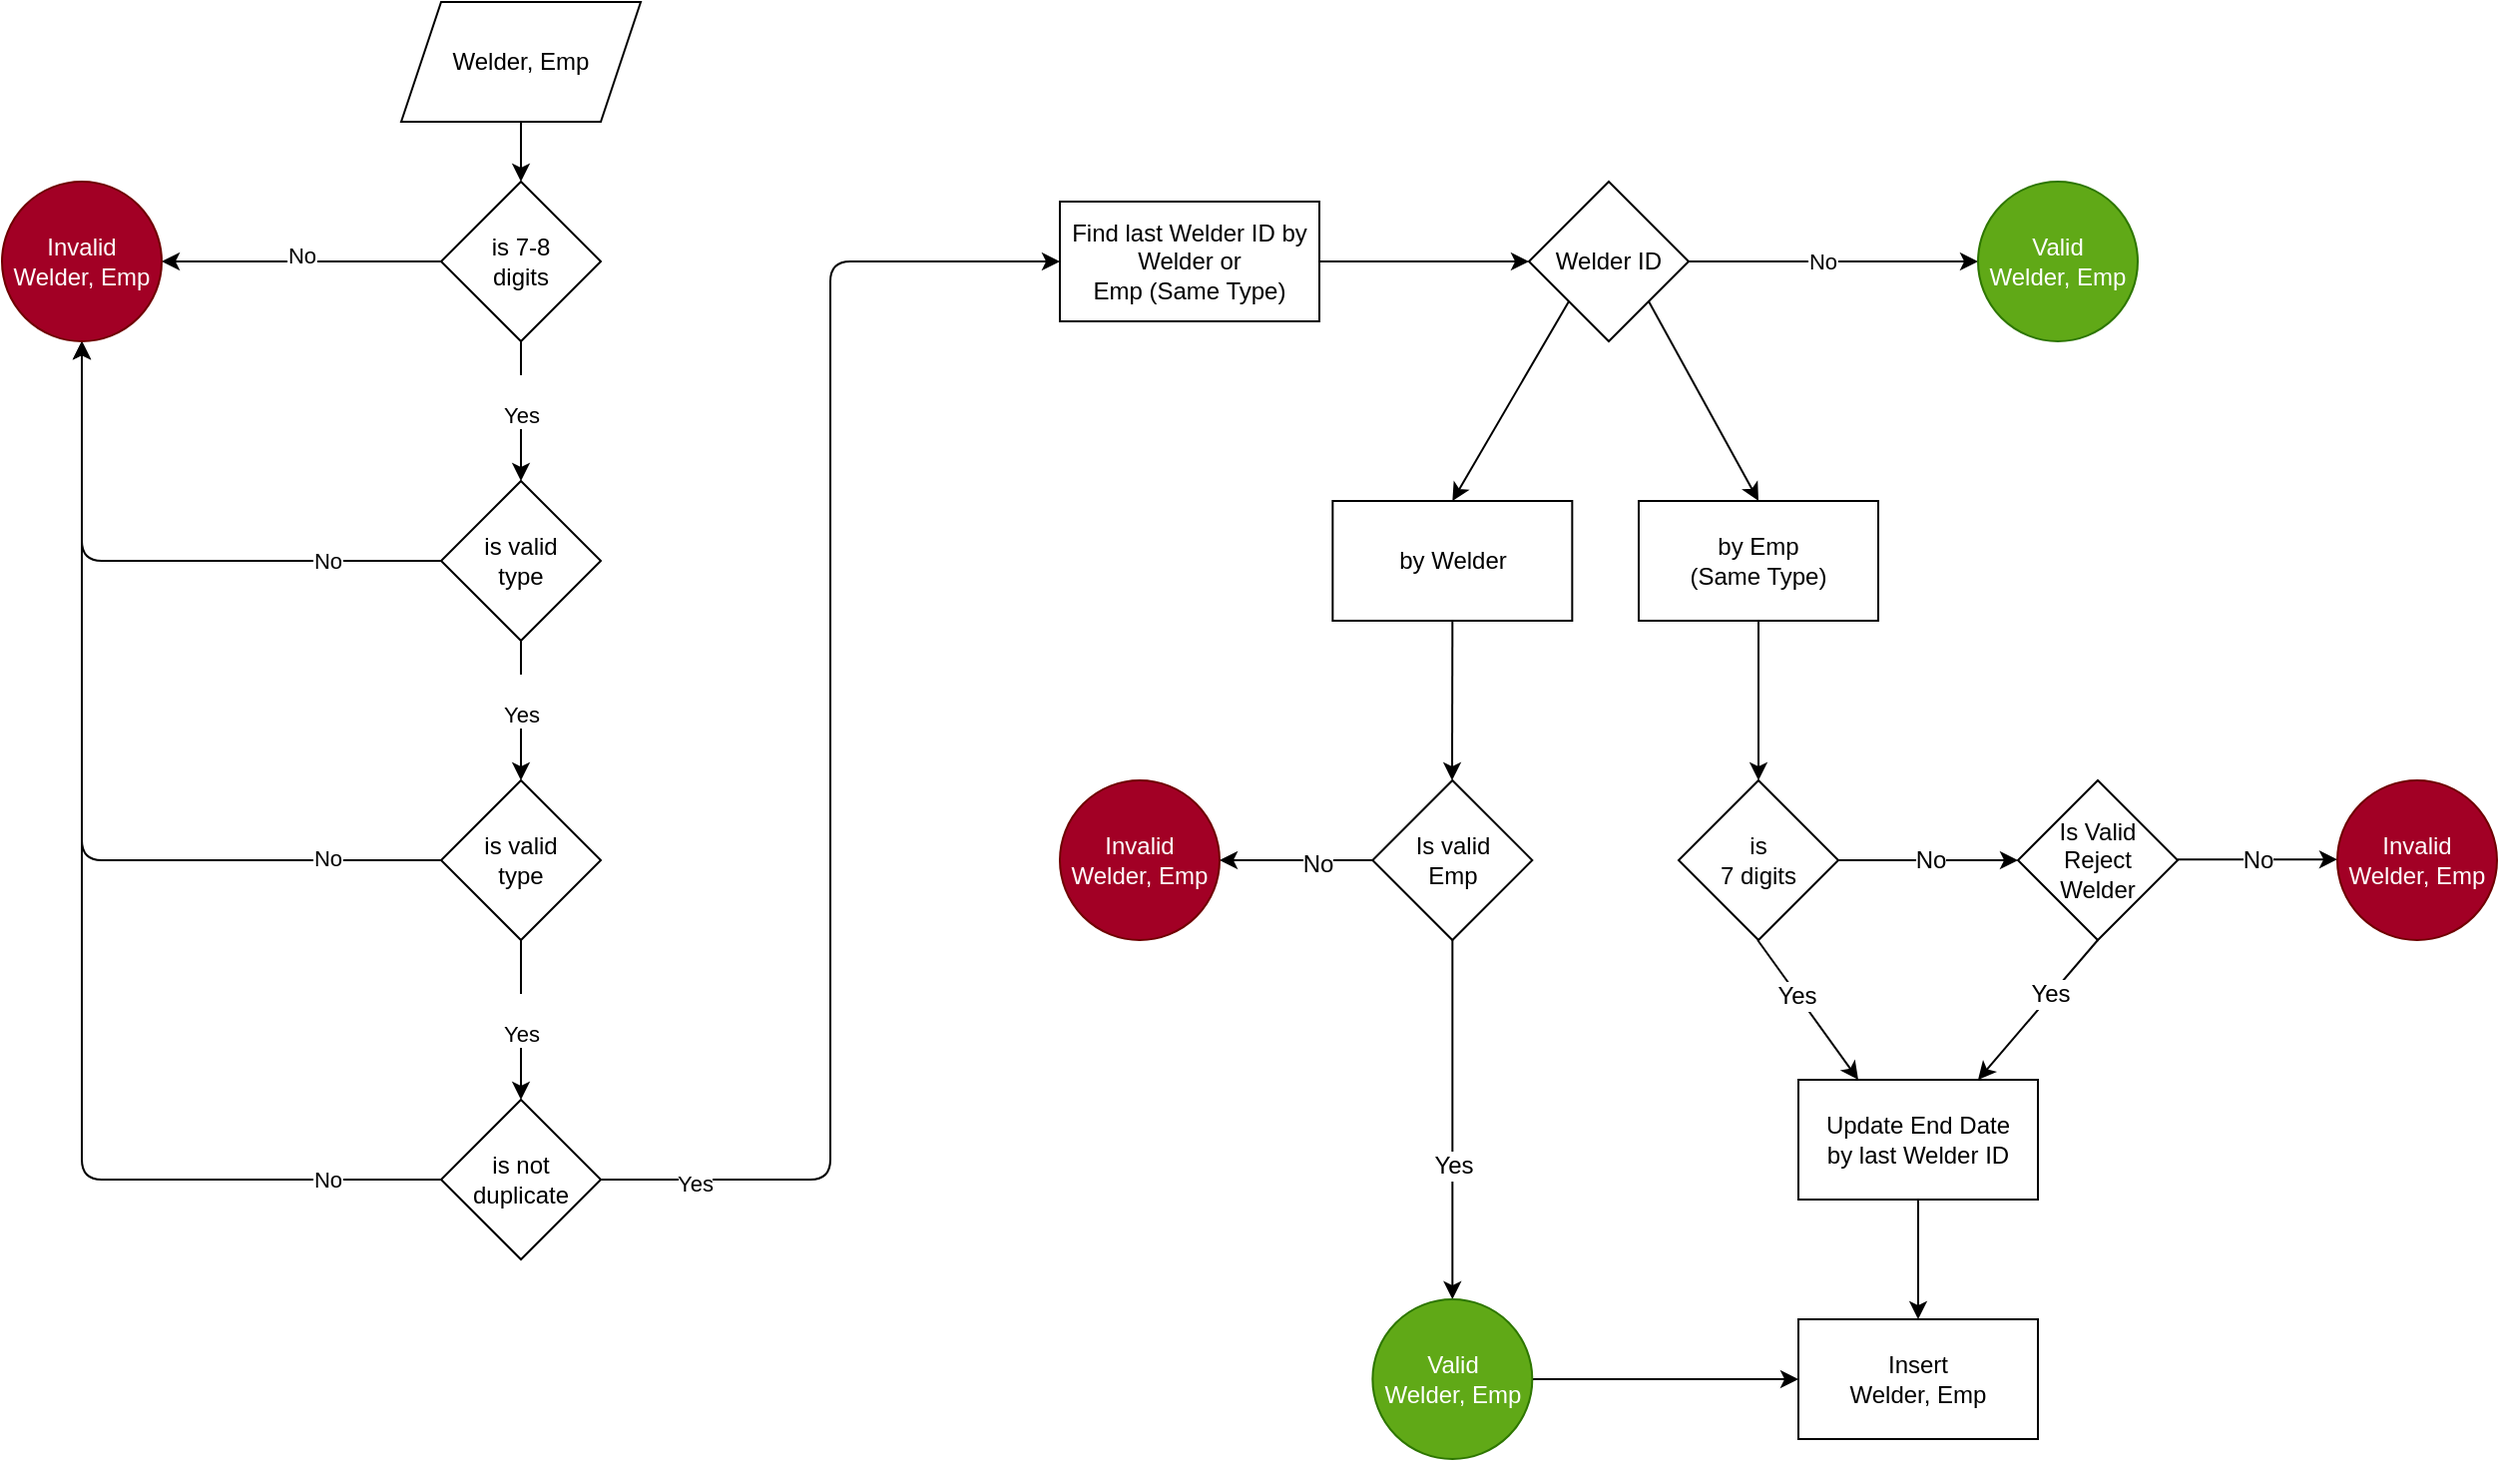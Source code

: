 <mxfile>
    <diagram id="gVT8hBkOPq-GDgyE2YOR" name="Page-1">
        <mxGraphModel dx="1980" dy="1120" grid="1" gridSize="10" guides="1" tooltips="1" connect="1" arrows="1" fold="1" page="1" pageScale="1" pageWidth="1654" pageHeight="1169" math="0" shadow="0">
            <root>
                <mxCell id="0"/>
                <mxCell id="1" parent="0"/>
                <mxCell id="5" value="" style="edgeStyle=none;html=1;" edge="1" parent="1" source="2" target="4">
                    <mxGeometry relative="1" as="geometry"/>
                </mxCell>
                <mxCell id="2" value="Welder, Emp" style="shape=parallelogram;perimeter=parallelogramPerimeter;whiteSpace=wrap;html=1;fixedSize=1;" vertex="1" parent="1">
                    <mxGeometry x="402" y="110" width="120" height="60" as="geometry"/>
                </mxCell>
                <mxCell id="15" value="&lt;br&gt;Yes" style="edgeStyle=none;html=1;" edge="1" parent="1" source="4" target="8">
                    <mxGeometry x="-0.143" relative="1" as="geometry">
                        <mxPoint x="462" y="300" as="targetPoint"/>
                        <mxPoint as="offset"/>
                    </mxGeometry>
                </mxCell>
                <mxCell id="19" value="&lt;br&gt;No" style="edgeStyle=none;html=1;exitX=0;exitY=0.5;exitDx=0;exitDy=0;entryX=1;entryY=0.5;entryDx=0;entryDy=0;" edge="1" parent="1" source="4" target="90">
                    <mxGeometry y="-10" relative="1" as="geometry">
                        <mxPoint as="offset"/>
                    </mxGeometry>
                </mxCell>
                <mxCell id="4" value="is 7-8&lt;br&gt;digits" style="rhombus;whiteSpace=wrap;html=1;" vertex="1" parent="1">
                    <mxGeometry x="422" y="200" width="80" height="80" as="geometry"/>
                </mxCell>
                <mxCell id="20" style="edgeStyle=none;html=1;exitX=0;exitY=0.5;exitDx=0;exitDy=0;entryX=0.5;entryY=1;entryDx=0;entryDy=0;" edge="1" parent="1" source="8" target="90">
                    <mxGeometry relative="1" as="geometry">
                        <Array as="points">
                            <mxPoint x="242" y="390"/>
                        </Array>
                    </mxGeometry>
                </mxCell>
                <mxCell id="21" value="No" style="edgeLabel;html=1;align=center;verticalAlign=middle;resizable=0;points=[];" vertex="1" connectable="0" parent="20">
                    <mxGeometry x="-0.387" relative="1" as="geometry">
                        <mxPoint x="32" as="offset"/>
                    </mxGeometry>
                </mxCell>
                <mxCell id="23" value="&lt;br&gt;Yes" style="edgeStyle=none;html=1;" edge="1" parent="1" source="8" target="22">
                    <mxGeometry x="-0.143" relative="1" as="geometry">
                        <mxPoint as="offset"/>
                    </mxGeometry>
                </mxCell>
                <mxCell id="8" value="is valid&lt;br&gt;type" style="rhombus;whiteSpace=wrap;html=1;" vertex="1" parent="1">
                    <mxGeometry x="422" y="350" width="80" height="80" as="geometry"/>
                </mxCell>
                <mxCell id="27" value="&lt;br&gt;Yes" style="edgeStyle=none;html=1;" edge="1" parent="1" source="22" target="26">
                    <mxGeometry relative="1" as="geometry"/>
                </mxCell>
                <mxCell id="30" style="edgeStyle=none;html=1;exitX=0;exitY=0.5;exitDx=0;exitDy=0;entryX=0.5;entryY=1;entryDx=0;entryDy=0;" edge="1" parent="1" source="22" target="90">
                    <mxGeometry relative="1" as="geometry">
                        <mxPoint x="242" y="270" as="targetPoint"/>
                        <Array as="points">
                            <mxPoint x="242" y="540"/>
                        </Array>
                    </mxGeometry>
                </mxCell>
                <mxCell id="31" value="No" style="edgeLabel;html=1;align=center;verticalAlign=middle;resizable=0;points=[];" vertex="1" connectable="0" parent="30">
                    <mxGeometry x="-0.741" y="-1" relative="1" as="geometry">
                        <mxPoint as="offset"/>
                    </mxGeometry>
                </mxCell>
                <mxCell id="22" value="is valid&lt;br&gt;type" style="rhombus;whiteSpace=wrap;html=1;" vertex="1" parent="1">
                    <mxGeometry x="422" y="500" width="80" height="80" as="geometry"/>
                </mxCell>
                <mxCell id="28" style="edgeStyle=none;html=1;exitX=0;exitY=0.5;exitDx=0;exitDy=0;entryX=0.5;entryY=1;entryDx=0;entryDy=0;" edge="1" parent="1" source="26" target="90">
                    <mxGeometry relative="1" as="geometry">
                        <mxPoint x="242" y="270" as="targetPoint"/>
                        <Array as="points">
                            <mxPoint x="242" y="700"/>
                        </Array>
                    </mxGeometry>
                </mxCell>
                <mxCell id="29" value="No" style="edgeLabel;html=1;align=center;verticalAlign=middle;resizable=0;points=[];" vertex="1" connectable="0" parent="28">
                    <mxGeometry x="-0.809" y="-1" relative="1" as="geometry">
                        <mxPoint y="1" as="offset"/>
                    </mxGeometry>
                </mxCell>
                <mxCell id="33" value="" style="edgeStyle=elbowEdgeStyle;html=1;entryX=0;entryY=0.5;entryDx=0;entryDy=0;exitX=1;exitY=0.5;exitDx=0;exitDy=0;" edge="1" parent="1" source="26" target="32">
                    <mxGeometry relative="1" as="geometry"/>
                </mxCell>
                <mxCell id="34" value="Yes" style="edgeLabel;html=1;align=center;verticalAlign=middle;resizable=0;points=[];" vertex="1" connectable="0" parent="33">
                    <mxGeometry x="-0.864" y="-2" relative="1" as="geometry">
                        <mxPoint as="offset"/>
                    </mxGeometry>
                </mxCell>
                <mxCell id="26" value="is not duplicate" style="rhombus;whiteSpace=wrap;html=1;" vertex="1" parent="1">
                    <mxGeometry x="422" y="660" width="80" height="80" as="geometry"/>
                </mxCell>
                <mxCell id="37" value="" style="edgeStyle=elbowEdgeStyle;html=1;" edge="1" parent="1" source="32" target="36">
                    <mxGeometry relative="1" as="geometry"/>
                </mxCell>
                <mxCell id="32" value="Find last Welder ID by&lt;br&gt;Welder or &lt;br&gt;Emp (Same Type)" style="whiteSpace=wrap;html=1;" vertex="1" parent="1">
                    <mxGeometry x="732" y="210" width="130" height="60" as="geometry"/>
                </mxCell>
                <mxCell id="41" value="" style="edgeStyle=elbowEdgeStyle;html=1;entryX=0;entryY=0.5;entryDx=0;entryDy=0;" edge="1" parent="1" source="36" target="86">
                    <mxGeometry relative="1" as="geometry">
                        <mxPoint x="1162" y="240" as="targetPoint"/>
                    </mxGeometry>
                </mxCell>
                <mxCell id="44" value="No" style="edgeLabel;html=1;align=center;verticalAlign=middle;resizable=0;points=[];" vertex="1" connectable="0" parent="41">
                    <mxGeometry x="-0.232" y="-1" relative="1" as="geometry">
                        <mxPoint x="11" y="-1" as="offset"/>
                    </mxGeometry>
                </mxCell>
                <mxCell id="76" style="html=1;exitX=1;exitY=1;exitDx=0;exitDy=0;fontSize=9;entryX=0.5;entryY=0;entryDx=0;entryDy=0;" edge="1" parent="1" source="36" target="79">
                    <mxGeometry relative="1" as="geometry">
                        <mxPoint x="1072" y="340" as="targetPoint"/>
                        <mxPoint x="1017" y="260" as="sourcePoint"/>
                    </mxGeometry>
                </mxCell>
                <mxCell id="77" style="html=1;exitX=0;exitY=1;exitDx=0;exitDy=0;fontSize=9;entryX=0.5;entryY=0;entryDx=0;entryDy=0;" edge="1" parent="1" source="36" target="78">
                    <mxGeometry relative="1" as="geometry">
                        <mxPoint x="942" y="340" as="targetPoint"/>
                    </mxGeometry>
                </mxCell>
                <mxCell id="36" value="Welder ID" style="rhombus;whiteSpace=wrap;html=1;" vertex="1" parent="1">
                    <mxGeometry x="967" y="200" width="80" height="80" as="geometry"/>
                </mxCell>
                <mxCell id="84" value="" style="html=1;fontSize=12;elbow=vertical;entryX=0.5;entryY=0;entryDx=0;entryDy=0;" edge="1" parent="1" source="45" target="88">
                    <mxGeometry relative="1" as="geometry">
                        <mxPoint x="928.67" y="660" as="targetPoint"/>
                    </mxGeometry>
                </mxCell>
                <mxCell id="93" value="Yes" style="edgeLabel;html=1;align=center;verticalAlign=middle;resizable=0;points=[];fontSize=12;" vertex="1" connectable="0" parent="84">
                    <mxGeometry x="-0.221" y="-1" relative="1" as="geometry">
                        <mxPoint x="1" y="43" as="offset"/>
                    </mxGeometry>
                </mxCell>
                <mxCell id="92" style="edgeStyle=orthogonalEdgeStyle;html=1;exitX=0;exitY=0.5;exitDx=0;exitDy=0;entryX=1;entryY=0.5;entryDx=0;entryDy=0;fontSize=12;elbow=vertical;" edge="1" parent="1" source="45" target="91">
                    <mxGeometry relative="1" as="geometry"/>
                </mxCell>
                <mxCell id="94" value="No" style="edgeLabel;html=1;align=center;verticalAlign=middle;resizable=0;points=[];fontSize=12;" vertex="1" connectable="0" parent="92">
                    <mxGeometry x="-0.283" y="2" relative="1" as="geometry">
                        <mxPoint as="offset"/>
                    </mxGeometry>
                </mxCell>
                <mxCell id="45" value="Is valid&lt;br&gt;Emp" style="rhombus;whiteSpace=wrap;html=1;" vertex="1" parent="1">
                    <mxGeometry x="888.67" y="500" width="80" height="80" as="geometry"/>
                </mxCell>
                <mxCell id="80" style="edgeStyle=elbowEdgeStyle;html=1;exitX=0.5;exitY=1;exitDx=0;exitDy=0;entryX=0.5;entryY=0;entryDx=0;entryDy=0;fontSize=12;" edge="1" parent="1" source="78" target="45">
                    <mxGeometry relative="1" as="geometry"/>
                </mxCell>
                <mxCell id="78" value="&lt;font style=&quot;font-size: 12px;&quot;&gt;by Welder&lt;/font&gt;" style="rounded=0;whiteSpace=wrap;html=1;fontSize=9;" vertex="1" parent="1">
                    <mxGeometry x="868.67" y="360" width="120" height="60" as="geometry"/>
                </mxCell>
                <mxCell id="96" style="edgeStyle=orthogonalEdgeStyle;html=1;exitX=0.5;exitY=1;exitDx=0;exitDy=0;entryX=0.5;entryY=0;entryDx=0;entryDy=0;fontSize=12;elbow=vertical;" edge="1" parent="1" source="79" target="95">
                    <mxGeometry relative="1" as="geometry"/>
                </mxCell>
                <mxCell id="79" value="by Emp&lt;br&gt;(Same Type)" style="whiteSpace=wrap;html=1;" vertex="1" parent="1">
                    <mxGeometry x="1022" y="360" width="120" height="60" as="geometry"/>
                </mxCell>
                <mxCell id="85" value="Insert&lt;br&gt;Welder, Emp" style="whiteSpace=wrap;html=1;" vertex="1" parent="1">
                    <mxGeometry x="1102" y="770" width="120" height="60" as="geometry"/>
                </mxCell>
                <mxCell id="86" value="Valid&lt;br&gt;Welder, Emp" style="ellipse;whiteSpace=wrap;html=1;fillColor=#60a917;fontColor=#ffffff;strokeColor=#2D7600;" vertex="1" parent="1">
                    <mxGeometry x="1192" y="200" width="80" height="80" as="geometry"/>
                </mxCell>
                <mxCell id="89" style="edgeStyle=none;html=1;exitX=1;exitY=0.5;exitDx=0;exitDy=0;entryX=0;entryY=0.5;entryDx=0;entryDy=0;fontSize=12;elbow=vertical;" edge="1" parent="1" source="88" target="85">
                    <mxGeometry relative="1" as="geometry"/>
                </mxCell>
                <mxCell id="88" value="Valid&lt;br&gt;Welder, Emp" style="ellipse;whiteSpace=wrap;html=1;fillColor=#60a917;fontColor=#ffffff;strokeColor=#2D7600;" vertex="1" parent="1">
                    <mxGeometry x="888.67" y="760" width="80" height="80" as="geometry"/>
                </mxCell>
                <mxCell id="90" value="Invalid&lt;br&gt;Welder, Emp" style="ellipse;whiteSpace=wrap;html=1;fillColor=#a20025;fontColor=#ffffff;strokeColor=#6F0000;" vertex="1" parent="1">
                    <mxGeometry x="202" y="200" width="80" height="80" as="geometry"/>
                </mxCell>
                <mxCell id="91" value="Invalid&lt;br&gt;Welder, Emp" style="ellipse;whiteSpace=wrap;html=1;fillColor=#a20025;fontColor=#ffffff;strokeColor=#6F0000;" vertex="1" parent="1">
                    <mxGeometry x="732" y="500" width="80" height="80" as="geometry"/>
                </mxCell>
                <mxCell id="101" value="" style="edgeStyle=orthogonalEdgeStyle;html=1;fontSize=12;elbow=vertical;" edge="1" parent="1" source="95" target="100">
                    <mxGeometry relative="1" as="geometry"/>
                </mxCell>
                <mxCell id="102" value="No" style="edgeLabel;html=1;align=center;verticalAlign=middle;resizable=0;points=[];fontSize=12;" vertex="1" connectable="0" parent="101">
                    <mxGeometry x="0.292" relative="1" as="geometry">
                        <mxPoint x="-12" as="offset"/>
                    </mxGeometry>
                </mxCell>
                <mxCell id="95" value="is&lt;br&gt;7 digits" style="rhombus;whiteSpace=wrap;html=1;fontSize=12;" vertex="1" parent="1">
                    <mxGeometry x="1042" y="500" width="80" height="80" as="geometry"/>
                </mxCell>
                <mxCell id="98" value="" style="edgeStyle=none;html=1;fontSize=12;elbow=vertical;entryX=0.25;entryY=0;entryDx=0;entryDy=0;" edge="1" parent="1" target="109">
                    <mxGeometry relative="1" as="geometry">
                        <mxPoint x="1081.58" y="580" as="sourcePoint"/>
                        <mxPoint x="1102" y="700" as="targetPoint"/>
                        <Array as="points"/>
                    </mxGeometry>
                </mxCell>
                <mxCell id="99" value="Yes" style="edgeLabel;html=1;align=center;verticalAlign=middle;resizable=0;points=[];fontSize=12;" vertex="1" connectable="0" parent="98">
                    <mxGeometry x="-0.221" y="-1" relative="1" as="geometry">
                        <mxPoint as="offset"/>
                    </mxGeometry>
                </mxCell>
                <mxCell id="100" value="Is Valid&lt;br&gt;Reject&lt;br&gt;Welder" style="rhombus;whiteSpace=wrap;html=1;fontSize=12;" vertex="1" parent="1">
                    <mxGeometry x="1212" y="500" width="80" height="80" as="geometry"/>
                </mxCell>
                <mxCell id="104" value="" style="edgeStyle=none;html=1;fontSize=12;elbow=vertical;entryX=0.75;entryY=0;entryDx=0;entryDy=0;exitX=0.5;exitY=1;exitDx=0;exitDy=0;" edge="1" parent="1" source="100" target="109">
                    <mxGeometry relative="1" as="geometry">
                        <mxPoint x="1291.58" y="580" as="sourcePoint"/>
                        <mxPoint x="1291.58" y="660" as="targetPoint"/>
                    </mxGeometry>
                </mxCell>
                <mxCell id="105" value="Yes" style="edgeLabel;html=1;align=center;verticalAlign=middle;resizable=0;points=[];fontSize=12;" vertex="1" connectable="0" parent="104">
                    <mxGeometry x="-0.221" y="-1" relative="1" as="geometry">
                        <mxPoint as="offset"/>
                    </mxGeometry>
                </mxCell>
                <mxCell id="106" value="" style="edgeStyle=orthogonalEdgeStyle;html=1;fontSize=12;elbow=vertical;" edge="1" parent="1">
                    <mxGeometry relative="1" as="geometry">
                        <mxPoint x="1292" y="539.58" as="sourcePoint"/>
                        <mxPoint x="1372" y="539.58" as="targetPoint"/>
                    </mxGeometry>
                </mxCell>
                <mxCell id="107" value="No" style="edgeLabel;html=1;align=center;verticalAlign=middle;resizable=0;points=[];fontSize=12;" vertex="1" connectable="0" parent="106">
                    <mxGeometry x="0.292" relative="1" as="geometry">
                        <mxPoint x="-12" as="offset"/>
                    </mxGeometry>
                </mxCell>
                <mxCell id="108" value="Invalid&lt;br&gt;Welder, Emp" style="ellipse;whiteSpace=wrap;html=1;fillColor=#a20025;fontColor=#ffffff;strokeColor=#6F0000;" vertex="1" parent="1">
                    <mxGeometry x="1372" y="500" width="80" height="80" as="geometry"/>
                </mxCell>
                <mxCell id="111" style="html=1;exitX=0.5;exitY=1;exitDx=0;exitDy=0;entryX=0.5;entryY=0;entryDx=0;entryDy=0;fontSize=12;elbow=vertical;" edge="1" parent="1" source="109" target="85">
                    <mxGeometry relative="1" as="geometry"/>
                </mxCell>
                <mxCell id="109" value="Update End Date&lt;br&gt;by last Welder ID" style="whiteSpace=wrap;html=1;" vertex="1" parent="1">
                    <mxGeometry x="1102" y="650" width="120" height="60" as="geometry"/>
                </mxCell>
            </root>
        </mxGraphModel>
    </diagram>
</mxfile>
